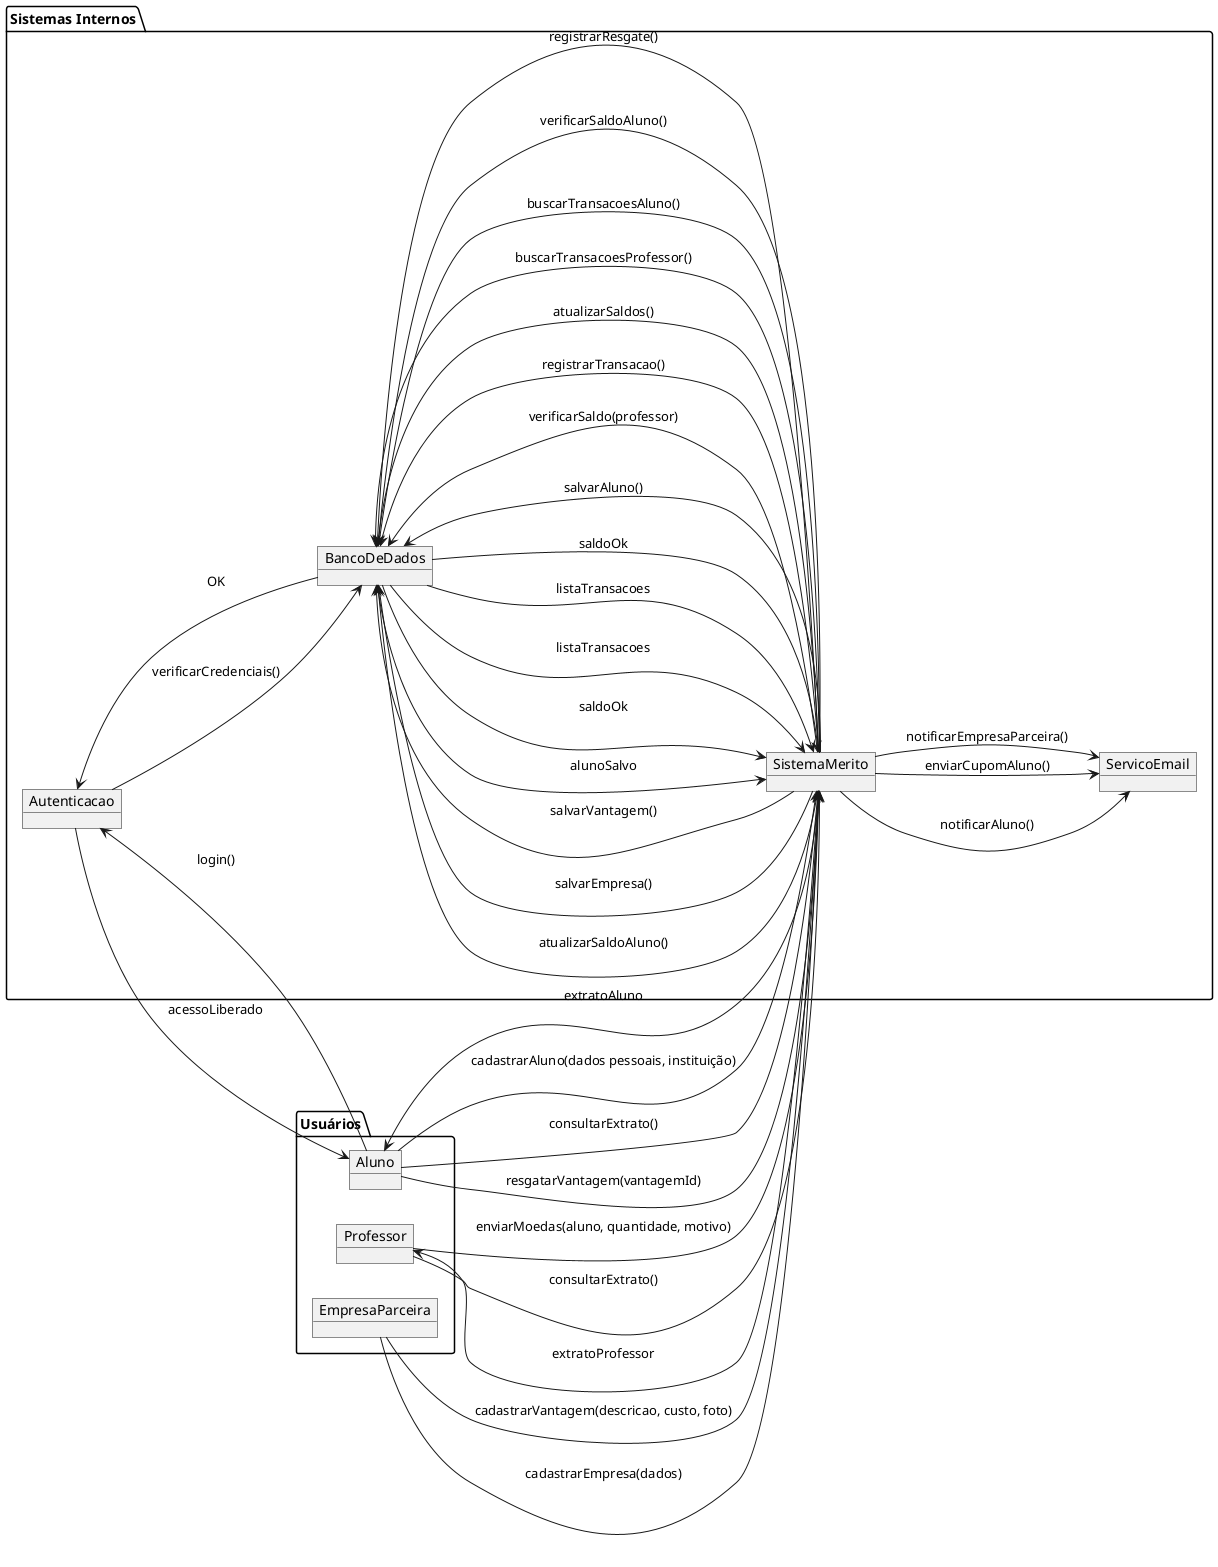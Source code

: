 @startuml comunication-diagram
left to right direction
package "Usuários" {
    object Aluno
    object Professor
    object EmpresaParceira
}

package "Sistemas Internos" {
    object Autenticacao
    object SistemaMerito
    object BancoDeDados
    object ServicoEmail
}

Aluno --> Autenticacao : login()
Autenticacao --> BancoDeDados : verificarCredenciais()
BancoDeDados --> Autenticacao : OK
Autenticacao --> Aluno : acessoLiberado

Aluno --> SistemaMerito : cadastrarAluno(dados pessoais, instituição)
SistemaMerito --> BancoDeDados : salvarAluno()
BancoDeDados --> SistemaMerito : alunoSalvo

Professor --> SistemaMerito : enviarMoedas(aluno, quantidade, motivo)
SistemaMerito --> BancoDeDados : verificarSaldo(professor)
BancoDeDados --> SistemaMerito : saldoOk
SistemaMerito --> BancoDeDados : registrarTransacao()
SistemaMerito --> BancoDeDados : atualizarSaldos()
SistemaMerito --> ServicoEmail : notificarAluno()

Professor --> SistemaMerito : consultarExtrato()
SistemaMerito --> BancoDeDados : buscarTransacoesProfessor()
BancoDeDados --> SistemaMerito : listaTransacoes
SistemaMerito --> Professor : extratoProfessor

Aluno --> SistemaMerito : consultarExtrato()
SistemaMerito --> BancoDeDados : buscarTransacoesAluno()
BancoDeDados --> SistemaMerito : listaTransacoes
SistemaMerito --> Aluno : extratoAluno

Aluno --> SistemaMerito : resgatarVantagem(vantagemId)
SistemaMerito --> BancoDeDados : verificarSaldoAluno()
BancoDeDados --> SistemaMerito : saldoOk
SistemaMerito --> BancoDeDados : registrarResgate()
SistemaMerito --> BancoDeDados : atualizarSaldoAluno()
SistemaMerito --> ServicoEmail : enviarCupomAluno()
SistemaMerito --> ServicoEmail : notificarEmpresaParceira()

EmpresaParceira --> SistemaMerito : cadastrarEmpresa(dados)
SistemaMerito --> BancoDeDados : salvarEmpresa()

EmpresaParceira --> SistemaMerito : cadastrarVantagem(descricao, custo, foto)
SistemaMerito --> BancoDeDados : salvarVantagem()

@enduml